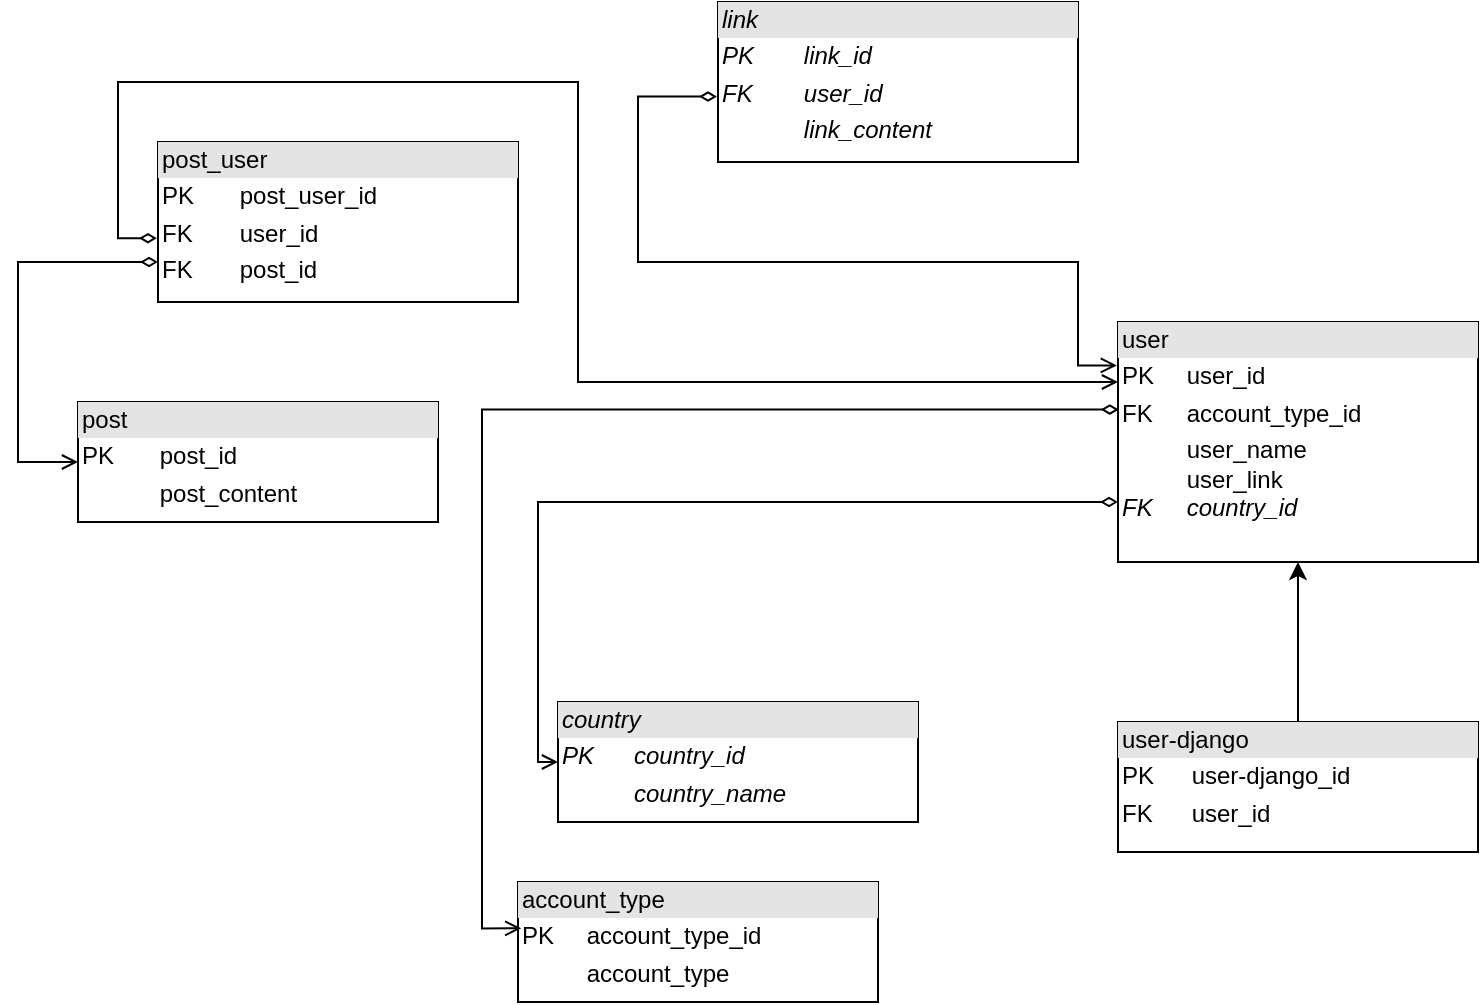 <mxfile version="16.6.6" type="github">
  <diagram id="kLyQm-Toki9W5qKnpyDU" name="Page-1">
    <mxGraphModel dx="1038" dy="579" grid="1" gridSize="10" guides="1" tooltips="1" connect="1" arrows="1" fold="1" page="1" pageScale="1" pageWidth="827" pageHeight="1169" math="0" shadow="0">
      <root>
        <mxCell id="0" />
        <mxCell id="1" parent="0" />
        <mxCell id="VYvJDnEhLbYyVxIdmiwh-4" value="&lt;div style=&quot;box-sizing: border-box ; width: 100% ; background: #e4e4e4 ; padding: 2px&quot;&gt;account_type&lt;/div&gt;&lt;table style=&quot;width: 100% ; font-size: 1em&quot; cellpadding=&quot;2&quot; cellspacing=&quot;0&quot;&gt;&lt;tbody&gt;&lt;tr&gt;&lt;td&gt;PK&lt;/td&gt;&lt;td&gt;account_type_id&lt;/td&gt;&lt;/tr&gt;&lt;tr&gt;&lt;td&gt;&lt;br&gt;&lt;/td&gt;&lt;td&gt;account_type&lt;/td&gt;&lt;/tr&gt;&lt;tr&gt;&lt;td&gt;&lt;/td&gt;&lt;td&gt;&lt;br&gt;&lt;/td&gt;&lt;/tr&gt;&lt;/tbody&gt;&lt;/table&gt;" style="verticalAlign=top;align=left;overflow=fill;html=1;" parent="1" vertex="1">
          <mxGeometry x="330" y="470" width="180" height="60" as="geometry" />
        </mxCell>
        <mxCell id="VYvJDnEhLbYyVxIdmiwh-5" value="&lt;div style=&quot;box-sizing: border-box ; width: 100% ; background: #e4e4e4 ; padding: 2px&quot;&gt;&lt;i&gt;country&lt;/i&gt;&lt;/div&gt;&lt;table style=&quot;width: 100% ; font-size: 1em&quot; cellpadding=&quot;2&quot; cellspacing=&quot;0&quot;&gt;&lt;tbody&gt;&lt;tr&gt;&lt;td&gt;&lt;i&gt;PK&lt;/i&gt;&lt;/td&gt;&lt;td&gt;&lt;i&gt;country_id&lt;/i&gt;&lt;/td&gt;&lt;/tr&gt;&lt;tr&gt;&lt;td&gt;&lt;i&gt;&lt;br&gt;&lt;/i&gt;&lt;/td&gt;&lt;td&gt;&lt;i&gt;country_name&lt;/i&gt;&lt;/td&gt;&lt;/tr&gt;&lt;tr&gt;&lt;td&gt;&lt;/td&gt;&lt;td&gt;&lt;i&gt;&lt;br&gt;&lt;/i&gt;&lt;/td&gt;&lt;/tr&gt;&lt;/tbody&gt;&lt;/table&gt;" style="verticalAlign=top;align=left;overflow=fill;html=1;" parent="1" vertex="1">
          <mxGeometry x="350" y="380" width="180" height="60" as="geometry" />
        </mxCell>
        <mxCell id="VYvJDnEhLbYyVxIdmiwh-6" value="&lt;div style=&quot;box-sizing: border-box ; width: 100% ; background: #e4e4e4 ; padding: 2px&quot;&gt;&lt;i&gt;link&lt;/i&gt;&lt;/div&gt;&lt;table style=&quot;width: 100% ; font-size: 1em&quot; cellpadding=&quot;2&quot; cellspacing=&quot;0&quot;&gt;&lt;tbody&gt;&lt;tr&gt;&lt;td&gt;&lt;i&gt;PK&lt;/i&gt;&lt;/td&gt;&lt;td&gt;&lt;i&gt;link_id&lt;/i&gt;&lt;/td&gt;&lt;/tr&gt;&lt;tr&gt;&lt;td&gt;&lt;i&gt;FK&lt;/i&gt;&lt;/td&gt;&lt;td&gt;&lt;i&gt;user_id&lt;/i&gt;&lt;/td&gt;&lt;/tr&gt;&lt;tr&gt;&lt;td&gt;&lt;/td&gt;&lt;td&gt;&lt;i&gt;link_content&lt;/i&gt;&lt;/td&gt;&lt;/tr&gt;&lt;/tbody&gt;&lt;/table&gt;" style="verticalAlign=top;align=left;overflow=fill;html=1;" parent="1" vertex="1">
          <mxGeometry x="430" y="30" width="180" height="80" as="geometry" />
        </mxCell>
        <mxCell id="VYvJDnEhLbYyVxIdmiwh-28" value="" style="endArrow=open;html=1;startArrow=diamondThin;startFill=0;edgeStyle=orthogonalEdgeStyle;rounded=0;exitX=0.002;exitY=0.365;exitDx=0;exitDy=0;exitPerimeter=0;entryX=0.009;entryY=0.386;entryDx=0;entryDy=0;entryPerimeter=0;" parent="1" source="VYvJDnEhLbYyVxIdmiwh-3" target="VYvJDnEhLbYyVxIdmiwh-4" edge="1">
          <mxGeometry relative="1" as="geometry">
            <mxPoint x="440" y="210" as="sourcePoint" />
            <mxPoint x="600" y="210" as="targetPoint" />
            <Array as="points">
              <mxPoint x="312" y="234" />
            </Array>
          </mxGeometry>
        </mxCell>
        <mxCell id="VYvJDnEhLbYyVxIdmiwh-31" value="&lt;div style=&quot;box-sizing: border-box ; width: 100% ; background: #e4e4e4 ; padding: 2px&quot;&gt;post_user&lt;/div&gt;&lt;table style=&quot;width: 100% ; font-size: 1em&quot; cellpadding=&quot;2&quot; cellspacing=&quot;0&quot;&gt;&lt;tbody&gt;&lt;tr&gt;&lt;td&gt;PK&lt;/td&gt;&lt;td&gt;post_user_id&lt;/td&gt;&lt;/tr&gt;&lt;tr&gt;&lt;td&gt;FK&lt;/td&gt;&lt;td&gt;user_id&lt;/td&gt;&lt;/tr&gt;&lt;tr&gt;&lt;td&gt;FK&lt;/td&gt;&lt;td&gt;post_id&lt;/td&gt;&lt;/tr&gt;&lt;/tbody&gt;&lt;/table&gt;" style="verticalAlign=top;align=left;overflow=fill;html=1;" parent="1" vertex="1">
          <mxGeometry x="150" y="100" width="180" height="80" as="geometry" />
        </mxCell>
        <mxCell id="VYvJDnEhLbYyVxIdmiwh-32" value="&lt;div style=&quot;box-sizing: border-box ; width: 100% ; background: #e4e4e4 ; padding: 2px&quot;&gt;post&lt;/div&gt;&lt;table style=&quot;width: 100% ; font-size: 1em&quot; cellpadding=&quot;2&quot; cellspacing=&quot;0&quot;&gt;&lt;tbody&gt;&lt;tr&gt;&lt;td&gt;PK&lt;/td&gt;&lt;td&gt;post_id&lt;/td&gt;&lt;/tr&gt;&lt;tr&gt;&lt;td&gt;&lt;br&gt;&lt;/td&gt;&lt;td&gt;post_content&lt;/td&gt;&lt;/tr&gt;&lt;tr&gt;&lt;td&gt;&lt;/td&gt;&lt;td&gt;&lt;br&gt;&lt;/td&gt;&lt;/tr&gt;&lt;/tbody&gt;&lt;/table&gt;" style="verticalAlign=top;align=left;overflow=fill;html=1;" parent="1" vertex="1">
          <mxGeometry x="110" y="230" width="180" height="60" as="geometry" />
        </mxCell>
        <mxCell id="VYvJDnEhLbYyVxIdmiwh-41" value="" style="endArrow=open;html=1;startArrow=diamondThin;startFill=0;edgeStyle=orthogonalEdgeStyle;rounded=0;exitX=0;exitY=0.75;exitDx=0;exitDy=0;entryX=0;entryY=0.5;entryDx=0;entryDy=0;" parent="1" source="VYvJDnEhLbYyVxIdmiwh-3" target="VYvJDnEhLbYyVxIdmiwh-5" edge="1">
          <mxGeometry relative="1" as="geometry">
            <mxPoint x="50.36" y="200.64" as="sourcePoint" />
            <mxPoint x="590" y="130" as="targetPoint" />
            <Array as="points">
              <mxPoint x="340" y="280" />
              <mxPoint x="340" y="410" />
            </Array>
          </mxGeometry>
        </mxCell>
        <mxCell id="VYvJDnEhLbYyVxIdmiwh-42" value="" style="endArrow=open;html=1;startArrow=diamondThin;startFill=0;edgeStyle=orthogonalEdgeStyle;rounded=0;exitX=-0.003;exitY=0.591;exitDx=0;exitDy=0;exitPerimeter=0;entryX=-0.003;entryY=0.181;entryDx=0;entryDy=0;entryPerimeter=0;" parent="1" source="VYvJDnEhLbYyVxIdmiwh-6" target="VYvJDnEhLbYyVxIdmiwh-3" edge="1">
          <mxGeometry relative="1" as="geometry">
            <mxPoint x="20" y="290" as="sourcePoint" />
            <mxPoint x="600" y="180" as="targetPoint" />
            <Array as="points">
              <mxPoint x="390" y="77" />
              <mxPoint x="390" y="160" />
              <mxPoint x="610" y="160" />
              <mxPoint x="610" y="212" />
            </Array>
          </mxGeometry>
        </mxCell>
        <mxCell id="VYvJDnEhLbYyVxIdmiwh-43" value="" style="endArrow=open;html=1;startArrow=diamondThin;startFill=0;edgeStyle=orthogonalEdgeStyle;rounded=0;exitX=-0.003;exitY=0.601;exitDx=0;exitDy=0;exitPerimeter=0;entryX=0;entryY=0.25;entryDx=0;entryDy=0;" parent="1" source="VYvJDnEhLbYyVxIdmiwh-31" target="VYvJDnEhLbYyVxIdmiwh-3" edge="1">
          <mxGeometry relative="1" as="geometry">
            <mxPoint x="50" y="140" as="sourcePoint" />
            <mxPoint x="10" y="60" as="targetPoint" />
            <Array as="points">
              <mxPoint x="130" y="148" />
              <mxPoint x="130" y="70" />
              <mxPoint x="360" y="70" />
              <mxPoint x="360" y="220" />
            </Array>
          </mxGeometry>
        </mxCell>
        <mxCell id="VYvJDnEhLbYyVxIdmiwh-3" value="&lt;div style=&quot;box-sizing: border-box ; width: 100% ; background: #e4e4e4 ; padding: 2px&quot;&gt;user&lt;/div&gt;&lt;table style=&quot;width: 100% ; font-size: 1em&quot; cellpadding=&quot;2&quot; cellspacing=&quot;0&quot;&gt;&lt;tbody&gt;&lt;tr&gt;&lt;td&gt;PK&lt;/td&gt;&lt;td&gt;user_id&lt;/td&gt;&lt;/tr&gt;&lt;tr&gt;&lt;td&gt;FK&lt;/td&gt;&lt;td&gt;account_type_id&lt;/td&gt;&lt;/tr&gt;&lt;tr&gt;&lt;td&gt;&lt;br&gt;&lt;i&gt;FK&lt;/i&gt;&lt;/td&gt;&lt;td&gt;user_name&lt;br&gt;user_link&lt;br&gt;&lt;i&gt;country_id&lt;/i&gt;&lt;br&gt;&lt;br&gt;&lt;/td&gt;&lt;/tr&gt;&lt;/tbody&gt;&lt;/table&gt;" style="verticalAlign=top;align=left;overflow=fill;html=1;" parent="1" vertex="1">
          <mxGeometry x="630" y="190" width="180" height="120" as="geometry" />
        </mxCell>
        <mxCell id="VYvJDnEhLbYyVxIdmiwh-46" value="" style="endArrow=open;html=1;startArrow=diamondThin;startFill=0;edgeStyle=orthogonalEdgeStyle;rounded=0;exitX=0;exitY=0.75;exitDx=0;exitDy=0;entryX=0;entryY=0.5;entryDx=0;entryDy=0;" parent="1" target="VYvJDnEhLbYyVxIdmiwh-32" edge="1">
          <mxGeometry relative="1" as="geometry">
            <mxPoint x="150" y="160" as="sourcePoint" />
            <mxPoint x="140" y="240" as="targetPoint" />
            <Array as="points">
              <mxPoint x="80" y="160" />
              <mxPoint x="80" y="260" />
            </Array>
          </mxGeometry>
        </mxCell>
        <mxCell id="FzGIBOFDPGKLy1hTl4xL-3" value="" style="edgeStyle=orthogonalEdgeStyle;rounded=0;orthogonalLoop=1;jettySize=auto;html=1;" edge="1" parent="1" source="FzGIBOFDPGKLy1hTl4xL-1" target="VYvJDnEhLbYyVxIdmiwh-3">
          <mxGeometry relative="1" as="geometry" />
        </mxCell>
        <mxCell id="FzGIBOFDPGKLy1hTl4xL-1" value="&lt;div style=&quot;box-sizing: border-box ; width: 100% ; background: #e4e4e4 ; padding: 2px&quot;&gt;user-django&lt;/div&gt;&lt;table style=&quot;width: 100% ; font-size: 1em&quot; cellpadding=&quot;2&quot; cellspacing=&quot;0&quot;&gt;&lt;tbody&gt;&lt;tr&gt;&lt;td&gt;PK&lt;/td&gt;&lt;td&gt;user-django_id&lt;/td&gt;&lt;/tr&gt;&lt;tr&gt;&lt;td&gt;FK&lt;/td&gt;&lt;td&gt;user_id&lt;/td&gt;&lt;/tr&gt;&lt;tr&gt;&lt;td&gt;&lt;/td&gt;&lt;td&gt;&lt;br&gt;&lt;/td&gt;&lt;/tr&gt;&lt;/tbody&gt;&lt;/table&gt;" style="verticalAlign=top;align=left;overflow=fill;html=1;" vertex="1" parent="1">
          <mxGeometry x="630" y="390" width="180" height="65" as="geometry" />
        </mxCell>
      </root>
    </mxGraphModel>
  </diagram>
</mxfile>
